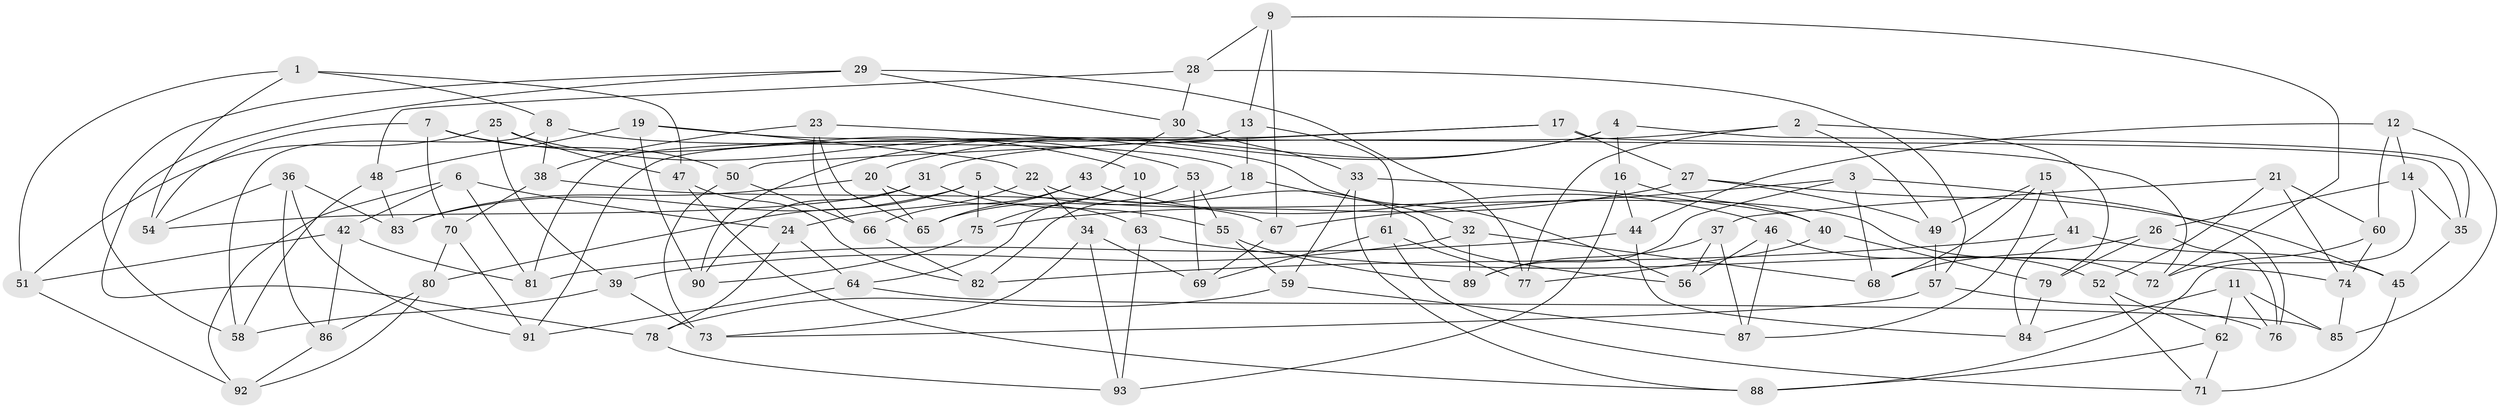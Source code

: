 // Generated by graph-tools (version 1.1) at 2025/59/03/09/25 04:59:24]
// undirected, 93 vertices, 186 edges
graph export_dot {
graph [start="1"]
  node [color=gray90,style=filled];
  1;
  2;
  3;
  4;
  5;
  6;
  7;
  8;
  9;
  10;
  11;
  12;
  13;
  14;
  15;
  16;
  17;
  18;
  19;
  20;
  21;
  22;
  23;
  24;
  25;
  26;
  27;
  28;
  29;
  30;
  31;
  32;
  33;
  34;
  35;
  36;
  37;
  38;
  39;
  40;
  41;
  42;
  43;
  44;
  45;
  46;
  47;
  48;
  49;
  50;
  51;
  52;
  53;
  54;
  55;
  56;
  57;
  58;
  59;
  60;
  61;
  62;
  63;
  64;
  65;
  66;
  67;
  68;
  69;
  70;
  71;
  72;
  73;
  74;
  75;
  76;
  77;
  78;
  79;
  80;
  81;
  82;
  83;
  84;
  85;
  86;
  87;
  88;
  89;
  90;
  91;
  92;
  93;
  1 -- 47;
  1 -- 8;
  1 -- 54;
  1 -- 51;
  2 -- 49;
  2 -- 77;
  2 -- 79;
  2 -- 31;
  3 -- 67;
  3 -- 76;
  3 -- 68;
  3 -- 89;
  4 -- 90;
  4 -- 35;
  4 -- 20;
  4 -- 16;
  5 -- 75;
  5 -- 83;
  5 -- 80;
  5 -- 72;
  6 -- 92;
  6 -- 81;
  6 -- 42;
  6 -- 24;
  7 -- 54;
  7 -- 10;
  7 -- 70;
  7 -- 50;
  8 -- 38;
  8 -- 58;
  8 -- 18;
  9 -- 13;
  9 -- 72;
  9 -- 67;
  9 -- 28;
  10 -- 64;
  10 -- 63;
  10 -- 75;
  11 -- 76;
  11 -- 85;
  11 -- 84;
  11 -- 62;
  12 -- 60;
  12 -- 85;
  12 -- 44;
  12 -- 14;
  13 -- 81;
  13 -- 61;
  13 -- 18;
  14 -- 88;
  14 -- 26;
  14 -- 35;
  15 -- 49;
  15 -- 68;
  15 -- 87;
  15 -- 41;
  16 -- 44;
  16 -- 93;
  16 -- 40;
  17 -- 91;
  17 -- 50;
  17 -- 27;
  17 -- 35;
  18 -- 65;
  18 -- 32;
  19 -- 90;
  19 -- 22;
  19 -- 72;
  19 -- 48;
  20 -- 65;
  20 -- 63;
  20 -- 83;
  21 -- 74;
  21 -- 37;
  21 -- 60;
  21 -- 52;
  22 -- 34;
  22 -- 24;
  22 -- 56;
  23 -- 65;
  23 -- 66;
  23 -- 38;
  23 -- 56;
  24 -- 64;
  24 -- 78;
  25 -- 51;
  25 -- 47;
  25 -- 39;
  25 -- 53;
  26 -- 68;
  26 -- 76;
  26 -- 79;
  27 -- 49;
  27 -- 75;
  27 -- 45;
  28 -- 30;
  28 -- 48;
  28 -- 57;
  29 -- 30;
  29 -- 58;
  29 -- 77;
  29 -- 78;
  30 -- 33;
  30 -- 43;
  31 -- 55;
  31 -- 90;
  31 -- 54;
  32 -- 68;
  32 -- 89;
  32 -- 39;
  33 -- 40;
  33 -- 59;
  33 -- 88;
  34 -- 69;
  34 -- 73;
  34 -- 93;
  35 -- 45;
  36 -- 54;
  36 -- 91;
  36 -- 86;
  36 -- 83;
  37 -- 89;
  37 -- 87;
  37 -- 56;
  38 -- 70;
  38 -- 67;
  39 -- 73;
  39 -- 58;
  40 -- 79;
  40 -- 77;
  41 -- 82;
  41 -- 84;
  41 -- 45;
  42 -- 86;
  42 -- 51;
  42 -- 81;
  43 -- 66;
  43 -- 65;
  43 -- 46;
  44 -- 81;
  44 -- 84;
  45 -- 71;
  46 -- 56;
  46 -- 87;
  46 -- 52;
  47 -- 82;
  47 -- 88;
  48 -- 83;
  48 -- 58;
  49 -- 57;
  50 -- 66;
  50 -- 73;
  51 -- 92;
  52 -- 62;
  52 -- 71;
  53 -- 69;
  53 -- 55;
  53 -- 82;
  55 -- 59;
  55 -- 89;
  57 -- 73;
  57 -- 76;
  59 -- 87;
  59 -- 78;
  60 -- 72;
  60 -- 74;
  61 -- 77;
  61 -- 71;
  61 -- 69;
  62 -- 88;
  62 -- 71;
  63 -- 74;
  63 -- 93;
  64 -- 91;
  64 -- 85;
  66 -- 82;
  67 -- 69;
  70 -- 80;
  70 -- 91;
  74 -- 85;
  75 -- 90;
  78 -- 93;
  79 -- 84;
  80 -- 86;
  80 -- 92;
  86 -- 92;
}
